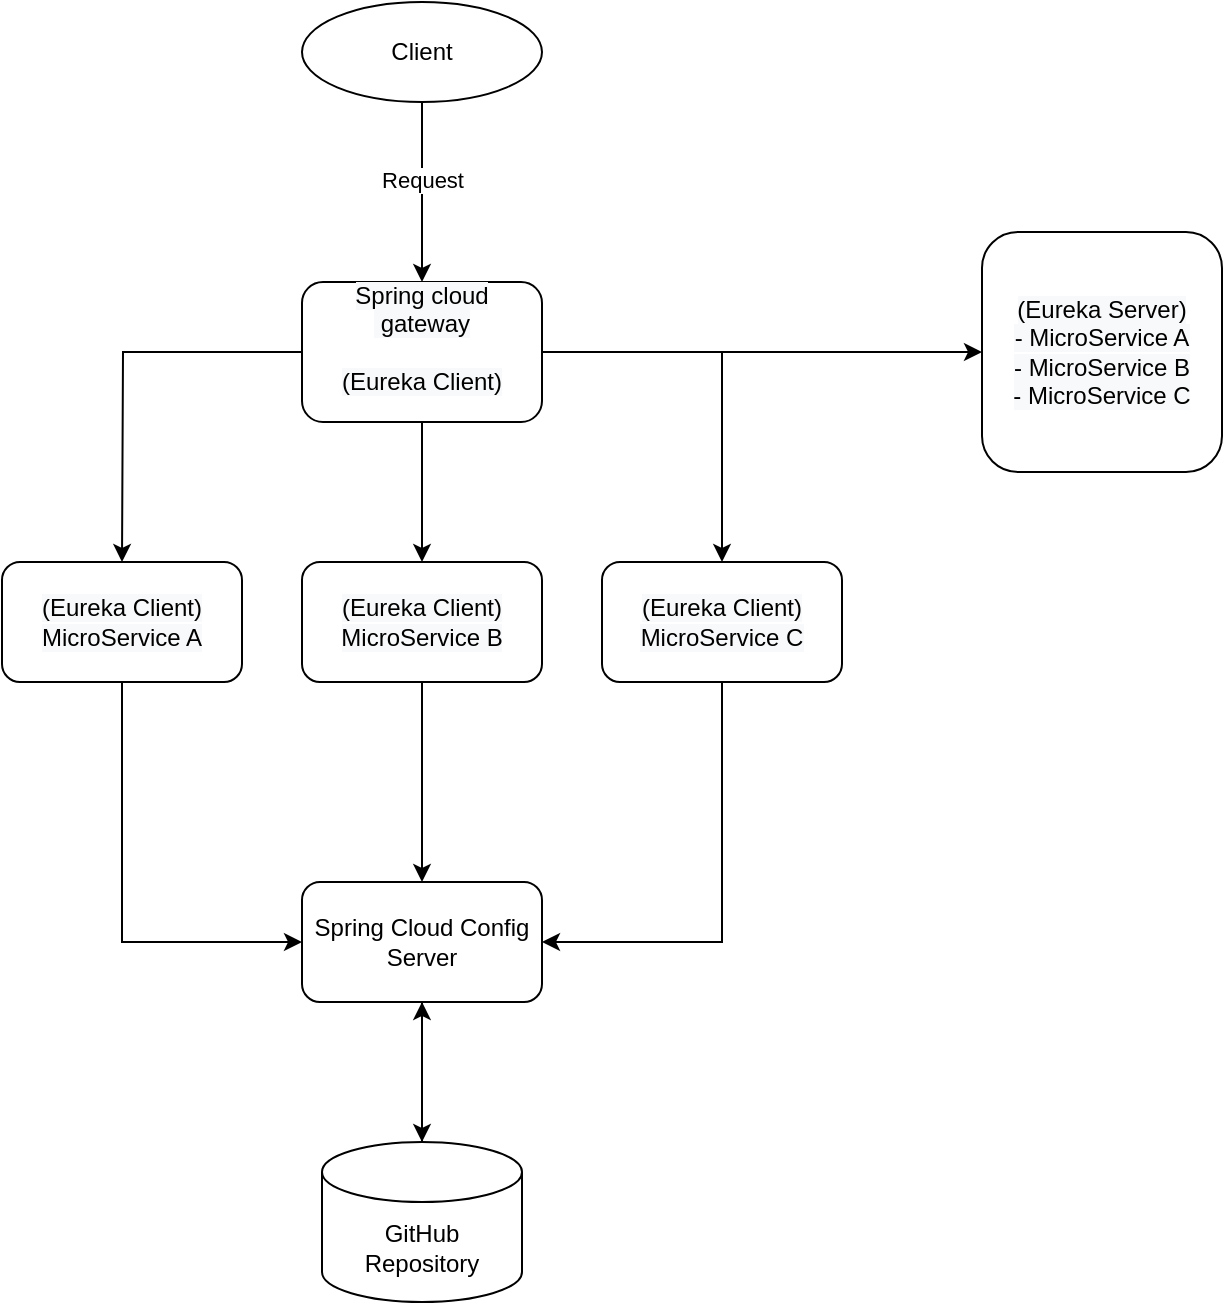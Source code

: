 <mxfile version="15.9.6" type="github">
  <diagram id="C5RBs43oDa-KdzZeNtuy" name="Page-1">
    <mxGraphModel dx="1028" dy="693" grid="1" gridSize="10" guides="1" tooltips="1" connect="1" arrows="1" fold="1" page="1" pageScale="1" pageWidth="827" pageHeight="1169" math="0" shadow="0">
      <root>
        <mxCell id="WIyWlLk6GJQsqaUBKTNV-0" />
        <mxCell id="WIyWlLk6GJQsqaUBKTNV-1" parent="WIyWlLk6GJQsqaUBKTNV-0" />
        <mxCell id="vY7WxIUzItRrAY8caPxH-22" value="" style="edgeStyle=orthogonalEdgeStyle;rounded=0;orthogonalLoop=1;jettySize=auto;html=1;entryX=0.5;entryY=0;entryDx=0;entryDy=0;" parent="WIyWlLk6GJQsqaUBKTNV-1" source="vY7WxIUzItRrAY8caPxH-1" target="vY7WxIUzItRrAY8caPxH-25" edge="1">
          <mxGeometry relative="1" as="geometry">
            <mxPoint x="230" y="585" as="targetPoint" />
          </mxGeometry>
        </mxCell>
        <mxCell id="vY7WxIUzItRrAY8caPxH-1" value="Spring Cloud Config&lt;br&gt;Server" style="rounded=1;whiteSpace=wrap;html=1;" parent="WIyWlLk6GJQsqaUBKTNV-1" vertex="1">
          <mxGeometry x="170" y="470" width="120" height="60" as="geometry" />
        </mxCell>
        <mxCell id="vY7WxIUzItRrAY8caPxH-2" value="&lt;span style=&quot;color: rgb(0 , 0 , 0) ; font-family: &amp;#34;helvetica&amp;#34; ; font-size: 12px ; font-style: normal ; font-weight: 400 ; letter-spacing: normal ; text-align: center ; text-indent: 0px ; text-transform: none ; word-spacing: 0px ; background-color: rgb(248 , 249 , 250) ; display: inline ; float: none&quot;&gt;(Eureka Client)&lt;br&gt;MicroService C&lt;/span&gt;" style="rounded=1;whiteSpace=wrap;html=1;" parent="WIyWlLk6GJQsqaUBKTNV-1" vertex="1">
          <mxGeometry x="320" y="310" width="120" height="60" as="geometry" />
        </mxCell>
        <mxCell id="vY7WxIUzItRrAY8caPxH-19" value="" style="edgeStyle=orthogonalEdgeStyle;rounded=0;orthogonalLoop=1;jettySize=auto;html=1;" parent="WIyWlLk6GJQsqaUBKTNV-1" source="vY7WxIUzItRrAY8caPxH-6" target="vY7WxIUzItRrAY8caPxH-1" edge="1">
          <mxGeometry relative="1" as="geometry" />
        </mxCell>
        <mxCell id="vY7WxIUzItRrAY8caPxH-6" value="&lt;span style=&quot;color: rgb(0 , 0 , 0) ; font-family: &amp;#34;helvetica&amp;#34; ; font-size: 12px ; font-style: normal ; font-weight: 400 ; letter-spacing: normal ; text-align: center ; text-indent: 0px ; text-transform: none ; word-spacing: 0px ; background-color: rgb(248 , 249 , 250) ; display: inline ; float: none&quot;&gt;(Eureka Client)&lt;br&gt;MicroService B&lt;/span&gt;" style="rounded=1;whiteSpace=wrap;html=1;" parent="WIyWlLk6GJQsqaUBKTNV-1" vertex="1">
          <mxGeometry x="170" y="310" width="120" height="60" as="geometry" />
        </mxCell>
        <mxCell id="vY7WxIUzItRrAY8caPxH-7" value="&lt;span style=&quot;color: rgb(0 , 0 , 0) ; font-family: &amp;#34;helvetica&amp;#34; ; font-size: 12px ; font-style: normal ; font-weight: 400 ; letter-spacing: normal ; text-align: center ; text-indent: 0px ; text-transform: none ; word-spacing: 0px ; background-color: rgb(248 , 249 , 250) ; display: inline ; float: none&quot;&gt;(Eureka Client)&lt;br&gt;MicroService A&lt;/span&gt;" style="rounded=1;whiteSpace=wrap;html=1;" parent="WIyWlLk6GJQsqaUBKTNV-1" vertex="1">
          <mxGeometry x="20" y="310" width="120" height="60" as="geometry" />
        </mxCell>
        <mxCell id="vY7WxIUzItRrAY8caPxH-10" value="" style="edgeStyle=orthogonalEdgeStyle;rounded=0;orthogonalLoop=1;jettySize=auto;html=1;entryX=0.5;entryY=0;entryDx=0;entryDy=0;" parent="WIyWlLk6GJQsqaUBKTNV-1" source="vY7WxIUzItRrAY8caPxH-8" target="vY7WxIUzItRrAY8caPxH-2" edge="1">
          <mxGeometry relative="1" as="geometry" />
        </mxCell>
        <mxCell id="vY7WxIUzItRrAY8caPxH-11" value="" style="edgeStyle=orthogonalEdgeStyle;rounded=0;orthogonalLoop=1;jettySize=auto;html=1;" parent="WIyWlLk6GJQsqaUBKTNV-1" source="vY7WxIUzItRrAY8caPxH-8" target="vY7WxIUzItRrAY8caPxH-6" edge="1">
          <mxGeometry relative="1" as="geometry" />
        </mxCell>
        <mxCell id="vY7WxIUzItRrAY8caPxH-13" value="" style="edgeStyle=orthogonalEdgeStyle;rounded=0;orthogonalLoop=1;jettySize=auto;html=1;" parent="WIyWlLk6GJQsqaUBKTNV-1" source="vY7WxIUzItRrAY8caPxH-8" edge="1">
          <mxGeometry relative="1" as="geometry">
            <mxPoint x="80" y="310" as="targetPoint" />
          </mxGeometry>
        </mxCell>
        <mxCell id="vY7WxIUzItRrAY8caPxH-8" value="&lt;span style=&quot;color: rgb(0 , 0 , 0) ; font-family: &amp;#34;helvetica&amp;#34; ; font-size: 12px ; font-style: normal ; font-weight: 400 ; letter-spacing: normal ; text-align: center ; text-indent: 0px ; text-transform: none ; word-spacing: 0px ; background-color: rgb(248 , 249 , 250) ; display: inline ; float: none&quot;&gt;Spring cloud &amp;nbsp;gateway&lt;br&gt;&lt;br&gt;(Eureka Client)&lt;br&gt;&lt;br&gt;&lt;/span&gt;" style="rounded=1;whiteSpace=wrap;html=1;" parent="WIyWlLk6GJQsqaUBKTNV-1" vertex="1">
          <mxGeometry x="170" y="170" width="120" height="70" as="geometry" />
        </mxCell>
        <mxCell id="vY7WxIUzItRrAY8caPxH-9" value="&lt;span style=&quot;color: rgb(0 , 0 , 0) ; font-family: &amp;#34;helvetica&amp;#34; ; font-size: 12px ; font-style: normal ; font-weight: 400 ; letter-spacing: normal ; text-align: center ; text-indent: 0px ; text-transform: none ; word-spacing: 0px ; background-color: rgb(248 , 249 , 250) ; display: inline ; float: none&quot;&gt;(Eureka Server)&lt;br&gt;- MicroService A&lt;br&gt;- MicroService B&lt;br&gt;- MicroService C&lt;br&gt;&lt;/span&gt;" style="rounded=1;whiteSpace=wrap;html=1;" parent="WIyWlLk6GJQsqaUBKTNV-1" vertex="1">
          <mxGeometry x="510" y="145" width="120" height="120" as="geometry" />
        </mxCell>
        <mxCell id="vY7WxIUzItRrAY8caPxH-15" value="" style="edgeStyle=orthogonalEdgeStyle;rounded=0;orthogonalLoop=1;jettySize=auto;html=1;" parent="WIyWlLk6GJQsqaUBKTNV-1" source="vY7WxIUzItRrAY8caPxH-14" target="vY7WxIUzItRrAY8caPxH-8" edge="1">
          <mxGeometry relative="1" as="geometry" />
        </mxCell>
        <mxCell id="vY7WxIUzItRrAY8caPxH-16" value="Request" style="edgeLabel;html=1;align=center;verticalAlign=middle;resizable=0;points=[];" parent="vY7WxIUzItRrAY8caPxH-15" vertex="1" connectable="0">
          <mxGeometry x="-0.144" relative="1" as="geometry">
            <mxPoint as="offset" />
          </mxGeometry>
        </mxCell>
        <mxCell id="vY7WxIUzItRrAY8caPxH-14" value="Client" style="ellipse;whiteSpace=wrap;html=1;" parent="WIyWlLk6GJQsqaUBKTNV-1" vertex="1">
          <mxGeometry x="170" y="30" width="120" height="50" as="geometry" />
        </mxCell>
        <mxCell id="vY7WxIUzItRrAY8caPxH-17" value="" style="endArrow=classic;html=1;rounded=0;exitX=1;exitY=0.5;exitDx=0;exitDy=0;entryX=0;entryY=0.5;entryDx=0;entryDy=0;" parent="WIyWlLk6GJQsqaUBKTNV-1" source="vY7WxIUzItRrAY8caPxH-8" target="vY7WxIUzItRrAY8caPxH-9" edge="1">
          <mxGeometry width="50" height="50" relative="1" as="geometry">
            <mxPoint x="560" y="390" as="sourcePoint" />
            <mxPoint x="610" y="340" as="targetPoint" />
          </mxGeometry>
        </mxCell>
        <mxCell id="vY7WxIUzItRrAY8caPxH-18" value="" style="endArrow=classic;html=1;rounded=0;exitX=0.5;exitY=1;exitDx=0;exitDy=0;entryX=1;entryY=0.5;entryDx=0;entryDy=0;" parent="WIyWlLk6GJQsqaUBKTNV-1" source="vY7WxIUzItRrAY8caPxH-2" target="vY7WxIUzItRrAY8caPxH-1" edge="1">
          <mxGeometry width="50" height="50" relative="1" as="geometry">
            <mxPoint x="560" y="400" as="sourcePoint" />
            <mxPoint x="610" y="350" as="targetPoint" />
            <Array as="points">
              <mxPoint x="380" y="500" />
            </Array>
          </mxGeometry>
        </mxCell>
        <mxCell id="vY7WxIUzItRrAY8caPxH-20" value="" style="endArrow=classic;html=1;rounded=0;exitX=0.5;exitY=1;exitDx=0;exitDy=0;entryX=0;entryY=0.5;entryDx=0;entryDy=0;" parent="WIyWlLk6GJQsqaUBKTNV-1" source="vY7WxIUzItRrAY8caPxH-7" target="vY7WxIUzItRrAY8caPxH-1" edge="1">
          <mxGeometry width="50" height="50" relative="1" as="geometry">
            <mxPoint x="560" y="400" as="sourcePoint" />
            <mxPoint x="610" y="350" as="targetPoint" />
            <Array as="points">
              <mxPoint x="80" y="500" />
            </Array>
          </mxGeometry>
        </mxCell>
        <mxCell id="vY7WxIUzItRrAY8caPxH-27" value="" style="edgeStyle=orthogonalEdgeStyle;rounded=0;orthogonalLoop=1;jettySize=auto;html=1;entryX=0.5;entryY=1;entryDx=0;entryDy=0;" parent="WIyWlLk6GJQsqaUBKTNV-1" source="vY7WxIUzItRrAY8caPxH-25" target="vY7WxIUzItRrAY8caPxH-1" edge="1">
          <mxGeometry relative="1" as="geometry">
            <mxPoint x="230" y="540" as="targetPoint" />
          </mxGeometry>
        </mxCell>
        <mxCell id="vY7WxIUzItRrAY8caPxH-25" value="GitHub Repository" style="shape=cylinder3;whiteSpace=wrap;html=1;boundedLbl=1;backgroundOutline=1;size=15;" parent="WIyWlLk6GJQsqaUBKTNV-1" vertex="1">
          <mxGeometry x="180" y="600" width="100" height="80" as="geometry" />
        </mxCell>
      </root>
    </mxGraphModel>
  </diagram>
</mxfile>
